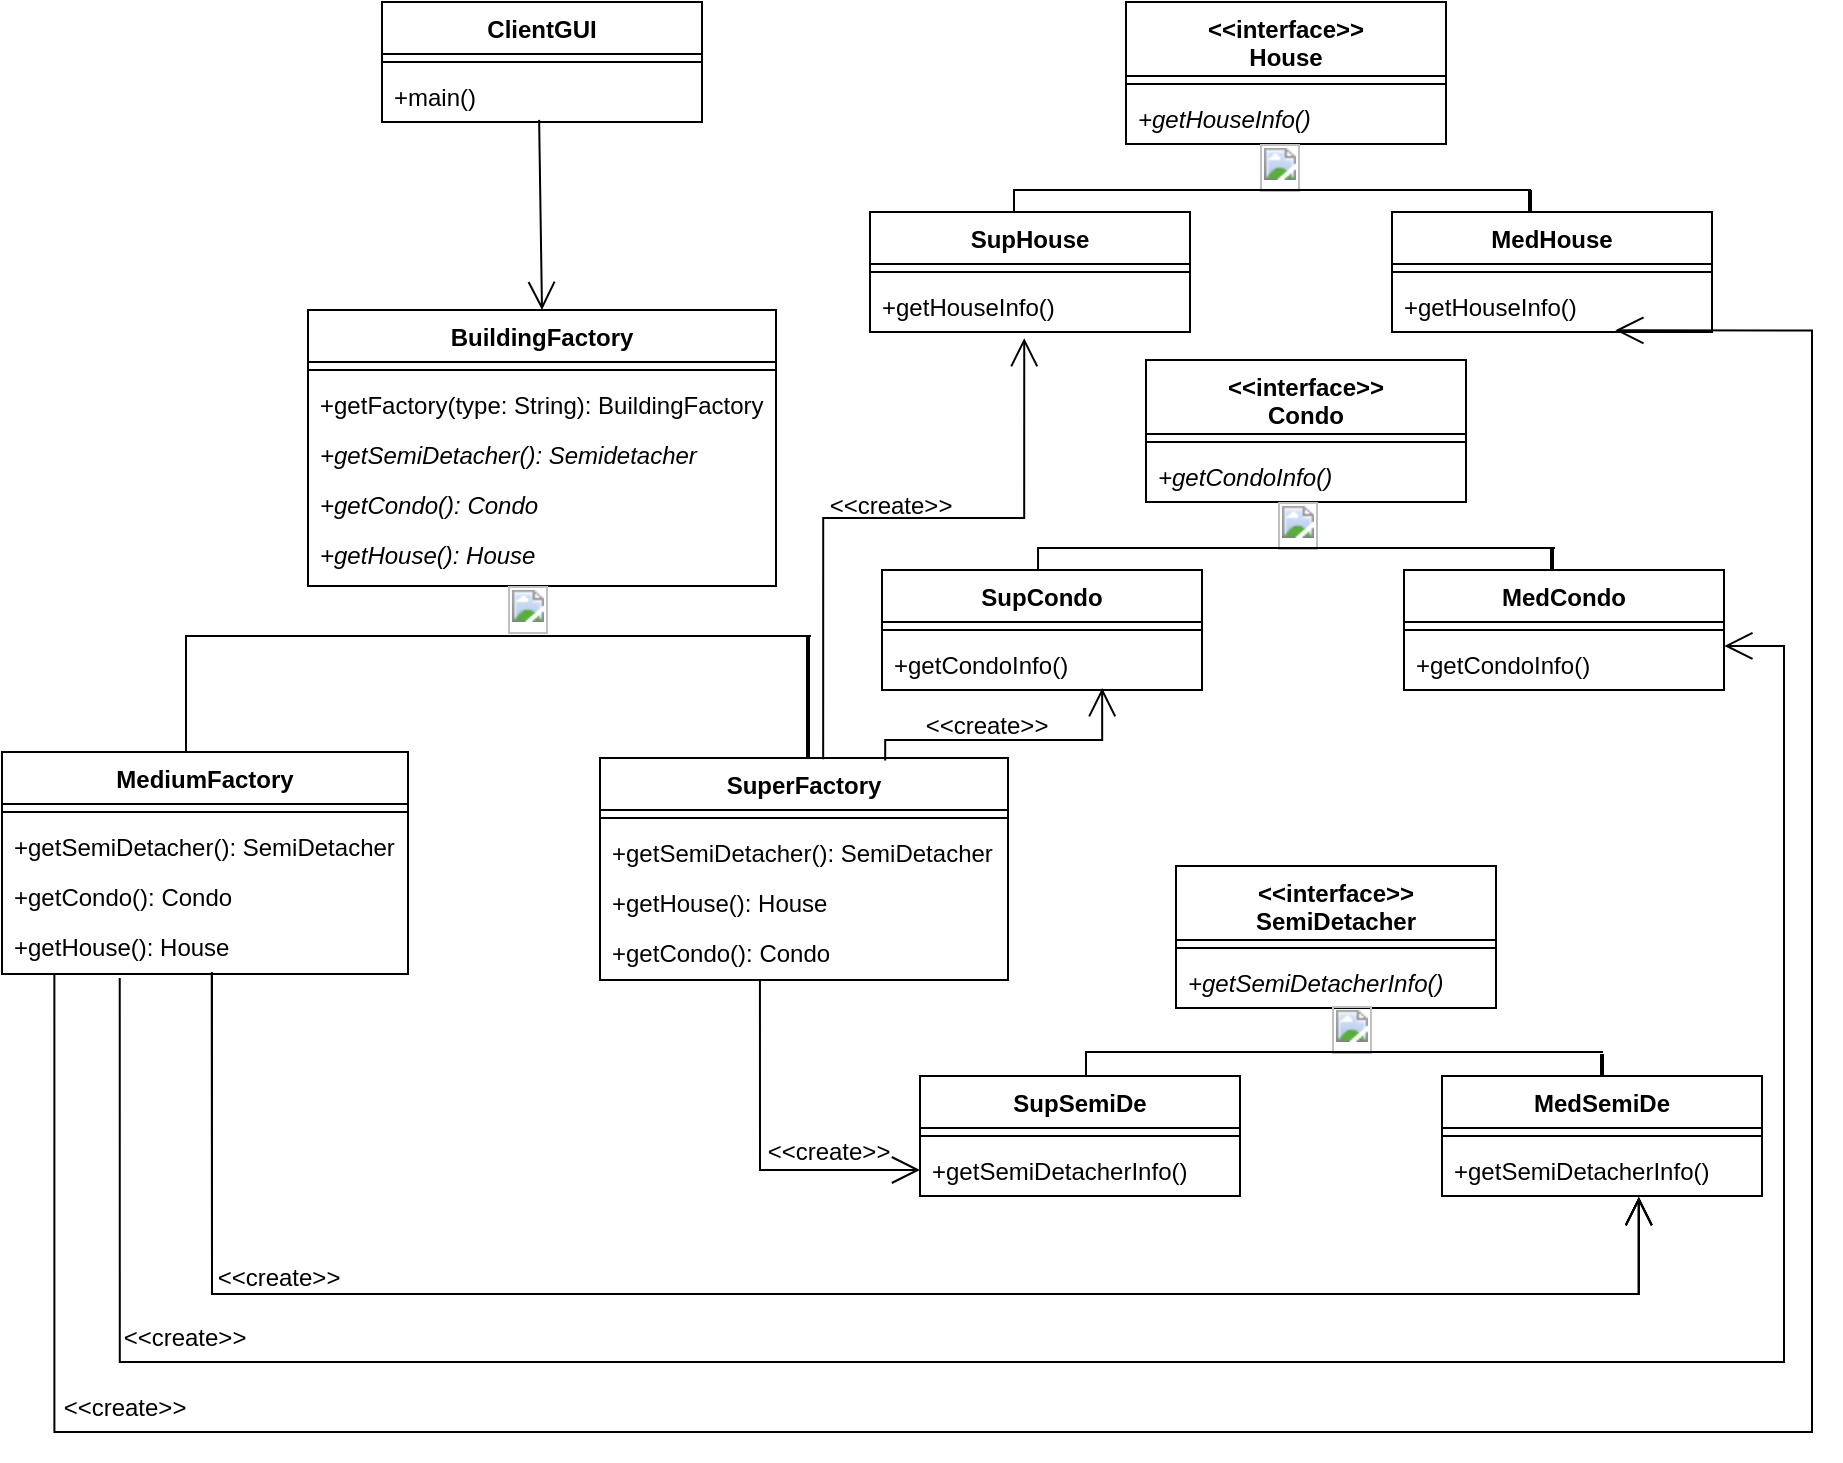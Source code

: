 <mxfile version="20.8.16" type="device"><diagram name="第 1 页" id="Q2gPuk-jfUSPkNPXcOuZ"><mxGraphModel dx="1985" dy="808" grid="0" gridSize="10" guides="1" tooltips="1" connect="1" arrows="1" fold="1" page="1" pageScale="1" pageWidth="827" pageHeight="1169" math="0" shadow="0"><root><mxCell id="0"/><mxCell id="1" parent="0"/><mxCell id="ykEdQRsoArwGlpLBBEc3-10" value="ClientGUI&#10;" style="swimlane;fontStyle=1;align=center;verticalAlign=top;childLayout=stackLayout;horizontal=1;startSize=26;horizontalStack=0;resizeParent=1;resizeParentMax=0;resizeLast=0;collapsible=1;marginBottom=0;" vertex="1" parent="1"><mxGeometry x="113" y="102" width="160" height="60" as="geometry"/></mxCell><mxCell id="ykEdQRsoArwGlpLBBEc3-12" value="" style="line;strokeWidth=1;fillColor=none;align=left;verticalAlign=middle;spacingTop=-1;spacingLeft=3;spacingRight=3;rotatable=0;labelPosition=right;points=[];portConstraint=eastwest;strokeColor=inherit;" vertex="1" parent="ykEdQRsoArwGlpLBBEc3-10"><mxGeometry y="26" width="160" height="8" as="geometry"/></mxCell><mxCell id="ykEdQRsoArwGlpLBBEc3-13" value="+main()" style="text;strokeColor=none;fillColor=none;align=left;verticalAlign=top;spacingLeft=4;spacingRight=4;overflow=hidden;rotatable=0;points=[[0,0.5],[1,0.5]];portConstraint=eastwest;" vertex="1" parent="ykEdQRsoArwGlpLBBEc3-10"><mxGeometry y="34" width="160" height="26" as="geometry"/></mxCell><mxCell id="ykEdQRsoArwGlpLBBEc3-14" value="BuildingFactory" style="swimlane;fontStyle=1;align=center;verticalAlign=top;childLayout=stackLayout;horizontal=1;startSize=26;horizontalStack=0;resizeParent=1;resizeParentMax=0;resizeLast=0;collapsible=1;marginBottom=0;" vertex="1" parent="1"><mxGeometry x="76" y="256" width="234" height="138" as="geometry"/></mxCell><mxCell id="ykEdQRsoArwGlpLBBEc3-16" value="" style="line;strokeWidth=1;fillColor=none;align=left;verticalAlign=middle;spacingTop=-1;spacingLeft=3;spacingRight=3;rotatable=0;labelPosition=right;points=[];portConstraint=eastwest;strokeColor=inherit;" vertex="1" parent="ykEdQRsoArwGlpLBBEc3-14"><mxGeometry y="26" width="234" height="8" as="geometry"/></mxCell><mxCell id="ykEdQRsoArwGlpLBBEc3-17" value="+getFactory(type: String): BuildingFactory" style="text;strokeColor=none;fillColor=none;align=left;verticalAlign=top;spacingLeft=4;spacingRight=4;overflow=hidden;rotatable=0;points=[[0,0.5],[1,0.5]];portConstraint=eastwest;" vertex="1" parent="ykEdQRsoArwGlpLBBEc3-14"><mxGeometry y="34" width="234" height="25" as="geometry"/></mxCell><mxCell id="ykEdQRsoArwGlpLBBEc3-26" value="+getSemiDetacher(): Semidetacher" style="text;strokeColor=none;fillColor=none;align=left;verticalAlign=top;spacingLeft=4;spacingRight=4;overflow=hidden;rotatable=0;points=[[0,0.5],[1,0.5]];portConstraint=eastwest;fontStyle=2" vertex="1" parent="ykEdQRsoArwGlpLBBEc3-14"><mxGeometry y="59" width="234" height="25" as="geometry"/></mxCell><mxCell id="ykEdQRsoArwGlpLBBEc3-25" value="+getCondo(): Condo" style="text;strokeColor=none;fillColor=none;align=left;verticalAlign=top;spacingLeft=4;spacingRight=4;overflow=hidden;rotatable=0;points=[[0,0.5],[1,0.5]];portConstraint=eastwest;fontStyle=2" vertex="1" parent="ykEdQRsoArwGlpLBBEc3-14"><mxGeometry y="84" width="234" height="25" as="geometry"/></mxCell><mxCell id="ykEdQRsoArwGlpLBBEc3-23" value="+getHouse(): House" style="text;strokeColor=none;fillColor=none;align=left;verticalAlign=top;spacingLeft=4;spacingRight=4;overflow=hidden;rotatable=0;points=[[0,0.5],[1,0.5]];portConstraint=eastwest;fontStyle=2" vertex="1" parent="ykEdQRsoArwGlpLBBEc3-14"><mxGeometry y="109" width="234" height="29" as="geometry"/></mxCell><mxCell id="ykEdQRsoArwGlpLBBEc3-19" value="&lt;&lt;interface&gt;&gt;&#10;House" style="swimlane;fontStyle=1;align=center;verticalAlign=top;childLayout=stackLayout;horizontal=1;startSize=37;horizontalStack=0;resizeParent=1;resizeParentMax=0;resizeLast=0;collapsible=1;marginBottom=0;" vertex="1" parent="1"><mxGeometry x="485" y="102" width="160" height="71" as="geometry"/></mxCell><mxCell id="ykEdQRsoArwGlpLBBEc3-21" value="" style="line;strokeWidth=1;fillColor=none;align=left;verticalAlign=middle;spacingTop=-1;spacingLeft=3;spacingRight=3;rotatable=0;labelPosition=right;points=[];portConstraint=eastwest;strokeColor=inherit;" vertex="1" parent="ykEdQRsoArwGlpLBBEc3-19"><mxGeometry y="37" width="160" height="8" as="geometry"/></mxCell><mxCell id="ykEdQRsoArwGlpLBBEc3-22" value="+getHouseInfo()" style="text;strokeColor=none;fillColor=none;align=left;verticalAlign=top;spacingLeft=4;spacingRight=4;overflow=hidden;rotatable=0;points=[[0,0.5],[1,0.5]];portConstraint=eastwest;fontStyle=2" vertex="1" parent="ykEdQRsoArwGlpLBBEc3-19"><mxGeometry y="45" width="160" height="26" as="geometry"/></mxCell><mxCell id="ykEdQRsoArwGlpLBBEc3-30" value="MediumFactory" style="swimlane;fontStyle=1;align=center;verticalAlign=top;childLayout=stackLayout;horizontal=1;startSize=26;horizontalStack=0;resizeParent=1;resizeParentMax=0;resizeLast=0;collapsible=1;marginBottom=0;" vertex="1" parent="1"><mxGeometry x="-77" y="477" width="203" height="111" as="geometry"/></mxCell><mxCell id="ykEdQRsoArwGlpLBBEc3-31" value="" style="line;strokeWidth=1;fillColor=none;align=left;verticalAlign=middle;spacingTop=-1;spacingLeft=3;spacingRight=3;rotatable=0;labelPosition=right;points=[];portConstraint=eastwest;strokeColor=inherit;" vertex="1" parent="ykEdQRsoArwGlpLBBEc3-30"><mxGeometry y="26" width="203" height="8" as="geometry"/></mxCell><mxCell id="ykEdQRsoArwGlpLBBEc3-32" value="+getSemiDetacher(): SemiDetacher" style="text;strokeColor=none;fillColor=none;align=left;verticalAlign=top;spacingLeft=4;spacingRight=4;overflow=hidden;rotatable=0;points=[[0,0.5],[1,0.5]];portConstraint=eastwest;" vertex="1" parent="ykEdQRsoArwGlpLBBEc3-30"><mxGeometry y="34" width="203" height="25" as="geometry"/></mxCell><mxCell id="ykEdQRsoArwGlpLBBEc3-35" value="+getCondo(): Condo" style="text;strokeColor=none;fillColor=none;align=left;verticalAlign=top;spacingLeft=4;spacingRight=4;overflow=hidden;rotatable=0;points=[[0,0.5],[1,0.5]];portConstraint=eastwest;" vertex="1" parent="ykEdQRsoArwGlpLBBEc3-30"><mxGeometry y="59" width="203" height="25" as="geometry"/></mxCell><mxCell id="ykEdQRsoArwGlpLBBEc3-33" value="+getHouse(): House" style="text;strokeColor=none;fillColor=none;align=left;verticalAlign=top;spacingLeft=4;spacingRight=4;overflow=hidden;rotatable=0;points=[[0,0.5],[1,0.5]];portConstraint=eastwest;" vertex="1" parent="ykEdQRsoArwGlpLBBEc3-30"><mxGeometry y="84" width="203" height="27" as="geometry"/></mxCell><mxCell id="ykEdQRsoArwGlpLBBEc3-37" value="SuperFactory" style="swimlane;fontStyle=1;align=center;verticalAlign=top;childLayout=stackLayout;horizontal=1;startSize=26;horizontalStack=0;resizeParent=1;resizeParentMax=0;resizeLast=0;collapsible=1;marginBottom=0;" vertex="1" parent="1"><mxGeometry x="222" y="480" width="204" height="111" as="geometry"/></mxCell><mxCell id="ykEdQRsoArwGlpLBBEc3-38" value="" style="line;strokeWidth=1;fillColor=none;align=left;verticalAlign=middle;spacingTop=-1;spacingLeft=3;spacingRight=3;rotatable=0;labelPosition=right;points=[];portConstraint=eastwest;strokeColor=inherit;" vertex="1" parent="ykEdQRsoArwGlpLBBEc3-37"><mxGeometry y="26" width="204" height="8" as="geometry"/></mxCell><mxCell id="ykEdQRsoArwGlpLBBEc3-39" value="+getSemiDetacher(): SemiDetacher" style="text;strokeColor=none;fillColor=none;align=left;verticalAlign=top;spacingLeft=4;spacingRight=4;overflow=hidden;rotatable=0;points=[[0,0.5],[1,0.5]];portConstraint=eastwest;" vertex="1" parent="ykEdQRsoArwGlpLBBEc3-37"><mxGeometry y="34" width="204" height="25" as="geometry"/></mxCell><mxCell id="ykEdQRsoArwGlpLBBEc3-40" value="+getHouse(): House" style="text;strokeColor=none;fillColor=none;align=left;verticalAlign=top;spacingLeft=4;spacingRight=4;overflow=hidden;rotatable=0;points=[[0,0.5],[1,0.5]];portConstraint=eastwest;" vertex="1" parent="ykEdQRsoArwGlpLBBEc3-37"><mxGeometry y="59" width="204" height="25" as="geometry"/></mxCell><mxCell id="ykEdQRsoArwGlpLBBEc3-36" value="+getCondo(): Condo" style="text;strokeColor=none;fillColor=none;align=left;verticalAlign=top;spacingLeft=4;spacingRight=4;overflow=hidden;rotatable=0;points=[[0,0.5],[1,0.5]];portConstraint=eastwest;" vertex="1" parent="ykEdQRsoArwGlpLBBEc3-37"><mxGeometry y="84" width="204" height="27" as="geometry"/></mxCell><mxCell id="ykEdQRsoArwGlpLBBEc3-41" value="SupHouse" style="swimlane;fontStyle=1;align=center;verticalAlign=top;childLayout=stackLayout;horizontal=1;startSize=26;horizontalStack=0;resizeParent=1;resizeParentMax=0;resizeLast=0;collapsible=1;marginBottom=0;" vertex="1" parent="1"><mxGeometry x="357" y="207" width="160" height="60" as="geometry"/></mxCell><mxCell id="ykEdQRsoArwGlpLBBEc3-43" value="" style="line;strokeWidth=1;fillColor=none;align=left;verticalAlign=middle;spacingTop=-1;spacingLeft=3;spacingRight=3;rotatable=0;labelPosition=right;points=[];portConstraint=eastwest;strokeColor=inherit;" vertex="1" parent="ykEdQRsoArwGlpLBBEc3-41"><mxGeometry y="26" width="160" height="8" as="geometry"/></mxCell><mxCell id="ykEdQRsoArwGlpLBBEc3-44" value="+getHouseInfo()" style="text;strokeColor=none;fillColor=none;align=left;verticalAlign=top;spacingLeft=4;spacingRight=4;overflow=hidden;rotatable=0;points=[[0,0.5],[1,0.5]];portConstraint=eastwest;" vertex="1" parent="ykEdQRsoArwGlpLBBEc3-41"><mxGeometry y="34" width="160" height="26" as="geometry"/></mxCell><mxCell id="ykEdQRsoArwGlpLBBEc3-45" value="MedHouse" style="swimlane;fontStyle=1;align=center;verticalAlign=top;childLayout=stackLayout;horizontal=1;startSize=26;horizontalStack=0;resizeParent=1;resizeParentMax=0;resizeLast=0;collapsible=1;marginBottom=0;" vertex="1" parent="1"><mxGeometry x="618" y="207" width="160" height="60" as="geometry"/></mxCell><mxCell id="ykEdQRsoArwGlpLBBEc3-46" value="" style="line;strokeWidth=1;fillColor=none;align=left;verticalAlign=middle;spacingTop=-1;spacingLeft=3;spacingRight=3;rotatable=0;labelPosition=right;points=[];portConstraint=eastwest;strokeColor=inherit;" vertex="1" parent="ykEdQRsoArwGlpLBBEc3-45"><mxGeometry y="26" width="160" height="8" as="geometry"/></mxCell><mxCell id="ykEdQRsoArwGlpLBBEc3-47" value="+getHouseInfo()" style="text;strokeColor=none;fillColor=none;align=left;verticalAlign=top;spacingLeft=4;spacingRight=4;overflow=hidden;rotatable=0;points=[[0,0.5],[1,0.5]];portConstraint=eastwest;" vertex="1" parent="ykEdQRsoArwGlpLBBEc3-45"><mxGeometry y="34" width="160" height="26" as="geometry"/></mxCell><mxCell id="ykEdQRsoArwGlpLBBEc3-48" value="MedCondo" style="swimlane;fontStyle=1;align=center;verticalAlign=top;childLayout=stackLayout;horizontal=1;startSize=26;horizontalStack=0;resizeParent=1;resizeParentMax=0;resizeLast=0;collapsible=1;marginBottom=0;" vertex="1" parent="1"><mxGeometry x="624" y="386" width="160" height="60" as="geometry"/></mxCell><mxCell id="ykEdQRsoArwGlpLBBEc3-49" value="" style="line;strokeWidth=1;fillColor=none;align=left;verticalAlign=middle;spacingTop=-1;spacingLeft=3;spacingRight=3;rotatable=0;labelPosition=right;points=[];portConstraint=eastwest;strokeColor=inherit;" vertex="1" parent="ykEdQRsoArwGlpLBBEc3-48"><mxGeometry y="26" width="160" height="8" as="geometry"/></mxCell><mxCell id="ykEdQRsoArwGlpLBBEc3-50" value="+getCondoInfo()" style="text;strokeColor=none;fillColor=none;align=left;verticalAlign=top;spacingLeft=4;spacingRight=4;overflow=hidden;rotatable=0;points=[[0,0.5],[1,0.5]];portConstraint=eastwest;" vertex="1" parent="ykEdQRsoArwGlpLBBEc3-48"><mxGeometry y="34" width="160" height="26" as="geometry"/></mxCell><mxCell id="ykEdQRsoArwGlpLBBEc3-51" value="&lt;&lt;interface&gt;&gt;&#10;Condo" style="swimlane;fontStyle=1;align=center;verticalAlign=top;childLayout=stackLayout;horizontal=1;startSize=37;horizontalStack=0;resizeParent=1;resizeParentMax=0;resizeLast=0;collapsible=1;marginBottom=0;" vertex="1" parent="1"><mxGeometry x="495" y="281" width="160" height="71" as="geometry"/></mxCell><mxCell id="ykEdQRsoArwGlpLBBEc3-52" value="" style="line;strokeWidth=1;fillColor=none;align=left;verticalAlign=middle;spacingTop=-1;spacingLeft=3;spacingRight=3;rotatable=0;labelPosition=right;points=[];portConstraint=eastwest;strokeColor=inherit;" vertex="1" parent="ykEdQRsoArwGlpLBBEc3-51"><mxGeometry y="37" width="160" height="8" as="geometry"/></mxCell><mxCell id="ykEdQRsoArwGlpLBBEc3-53" value="+getCondoInfo()" style="text;strokeColor=none;fillColor=none;align=left;verticalAlign=top;spacingLeft=4;spacingRight=4;overflow=hidden;rotatable=0;points=[[0,0.5],[1,0.5]];portConstraint=eastwest;fontStyle=2" vertex="1" parent="ykEdQRsoArwGlpLBBEc3-51"><mxGeometry y="45" width="160" height="26" as="geometry"/></mxCell><mxCell id="ykEdQRsoArwGlpLBBEc3-54" value="SupCondo" style="swimlane;fontStyle=1;align=center;verticalAlign=top;childLayout=stackLayout;horizontal=1;startSize=26;horizontalStack=0;resizeParent=1;resizeParentMax=0;resizeLast=0;collapsible=1;marginBottom=0;" vertex="1" parent="1"><mxGeometry x="363" y="386" width="160" height="60" as="geometry"/></mxCell><mxCell id="ykEdQRsoArwGlpLBBEc3-55" value="" style="line;strokeWidth=1;fillColor=none;align=left;verticalAlign=middle;spacingTop=-1;spacingLeft=3;spacingRight=3;rotatable=0;labelPosition=right;points=[];portConstraint=eastwest;strokeColor=inherit;" vertex="1" parent="ykEdQRsoArwGlpLBBEc3-54"><mxGeometry y="26" width="160" height="8" as="geometry"/></mxCell><mxCell id="ykEdQRsoArwGlpLBBEc3-56" value="+getCondoInfo()" style="text;strokeColor=none;fillColor=none;align=left;verticalAlign=top;spacingLeft=4;spacingRight=4;overflow=hidden;rotatable=0;points=[[0,0.5],[1,0.5]];portConstraint=eastwest;" vertex="1" parent="ykEdQRsoArwGlpLBBEc3-54"><mxGeometry y="34" width="160" height="26" as="geometry"/></mxCell><mxCell id="ykEdQRsoArwGlpLBBEc3-57" value="&lt;&lt;interface&gt;&gt;&#10;SemiDetacher" style="swimlane;fontStyle=1;align=center;verticalAlign=top;childLayout=stackLayout;horizontal=1;startSize=37;horizontalStack=0;resizeParent=1;resizeParentMax=0;resizeLast=0;collapsible=1;marginBottom=0;" vertex="1" parent="1"><mxGeometry x="510" y="534" width="160" height="71" as="geometry"/></mxCell><mxCell id="ykEdQRsoArwGlpLBBEc3-58" value="" style="line;strokeWidth=1;fillColor=none;align=left;verticalAlign=middle;spacingTop=-1;spacingLeft=3;spacingRight=3;rotatable=0;labelPosition=right;points=[];portConstraint=eastwest;strokeColor=inherit;" vertex="1" parent="ykEdQRsoArwGlpLBBEc3-57"><mxGeometry y="37" width="160" height="8" as="geometry"/></mxCell><mxCell id="ykEdQRsoArwGlpLBBEc3-59" value="+getSemiDetacherInfo()" style="text;strokeColor=none;fillColor=none;align=left;verticalAlign=top;spacingLeft=4;spacingRight=4;overflow=hidden;rotatable=0;points=[[0,0.5],[1,0.5]];portConstraint=eastwest;fontStyle=2" vertex="1" parent="ykEdQRsoArwGlpLBBEc3-57"><mxGeometry y="45" width="160" height="26" as="geometry"/></mxCell><mxCell id="ykEdQRsoArwGlpLBBEc3-60" value="SupSemiDe" style="swimlane;fontStyle=1;align=center;verticalAlign=top;childLayout=stackLayout;horizontal=1;startSize=26;horizontalStack=0;resizeParent=1;resizeParentMax=0;resizeLast=0;collapsible=1;marginBottom=0;" vertex="1" parent="1"><mxGeometry x="382" y="639" width="160" height="60" as="geometry"/></mxCell><mxCell id="ykEdQRsoArwGlpLBBEc3-61" value="" style="line;strokeWidth=1;fillColor=none;align=left;verticalAlign=middle;spacingTop=-1;spacingLeft=3;spacingRight=3;rotatable=0;labelPosition=right;points=[];portConstraint=eastwest;strokeColor=inherit;" vertex="1" parent="ykEdQRsoArwGlpLBBEc3-60"><mxGeometry y="26" width="160" height="8" as="geometry"/></mxCell><mxCell id="ykEdQRsoArwGlpLBBEc3-62" value="+getSemiDetacherInfo()" style="text;strokeColor=none;fillColor=none;align=left;verticalAlign=top;spacingLeft=4;spacingRight=4;overflow=hidden;rotatable=0;points=[[0,0.5],[1,0.5]];portConstraint=eastwest;" vertex="1" parent="ykEdQRsoArwGlpLBBEc3-60"><mxGeometry y="34" width="160" height="26" as="geometry"/></mxCell><mxCell id="ykEdQRsoArwGlpLBBEc3-63" value="MedSemiDe" style="swimlane;fontStyle=1;align=center;verticalAlign=top;childLayout=stackLayout;horizontal=1;startSize=26;horizontalStack=0;resizeParent=1;resizeParentMax=0;resizeLast=0;collapsible=1;marginBottom=0;" vertex="1" parent="1"><mxGeometry x="643" y="639" width="160" height="60" as="geometry"/></mxCell><mxCell id="ykEdQRsoArwGlpLBBEc3-64" value="" style="line;strokeWidth=1;fillColor=none;align=left;verticalAlign=middle;spacingTop=-1;spacingLeft=3;spacingRight=3;rotatable=0;labelPosition=right;points=[];portConstraint=eastwest;strokeColor=inherit;" vertex="1" parent="ykEdQRsoArwGlpLBBEc3-63"><mxGeometry y="26" width="160" height="8" as="geometry"/></mxCell><mxCell id="ykEdQRsoArwGlpLBBEc3-65" value="+getSemiDetacherInfo()" style="text;strokeColor=none;fillColor=none;align=left;verticalAlign=top;spacingLeft=4;spacingRight=4;overflow=hidden;rotatable=0;points=[[0,0.5],[1,0.5]];portConstraint=eastwest;" vertex="1" parent="ykEdQRsoArwGlpLBBEc3-63"><mxGeometry y="34" width="160" height="26" as="geometry"/></mxCell><mxCell id="ykEdQRsoArwGlpLBBEc3-66" value="&lt;p class=&quot;MsoNormal&quot;&gt;&lt;span style=&quot;position:absolute;z-index:1;margin-left:0.0px;&#10;margin-top:0.0px;width:20.0px;height:24.0px;&quot;&gt;&lt;img src=&quot;file:///C:\Users\a\AppData\Local\Temp\ksohtml6096\wps2.png&quot; height=&quot;24&quot; width=&quot;20&quot;&gt;&lt;/span&gt;&lt;/p&gt;" style="text;whiteSpace=wrap;html=1;" vertex="1" parent="1"><mxGeometry x="550" y="154" width="22.03" height="34" as="geometry"/></mxCell><mxCell id="ykEdQRsoArwGlpLBBEc3-68" value="" style="shape=partialRectangle;whiteSpace=wrap;html=1;bottom=0;right=0;fillColor=none;" vertex="1" parent="1"><mxGeometry x="429" y="196" width="258" height="11" as="geometry"/></mxCell><mxCell id="ykEdQRsoArwGlpLBBEc3-72" value="" style="line;strokeWidth=2;direction=south;html=1;" vertex="1" parent="1"><mxGeometry x="682" y="196" width="10" height="11" as="geometry"/></mxCell><mxCell id="ykEdQRsoArwGlpLBBEc3-80" value="&lt;p class=&quot;MsoNormal&quot;&gt;&lt;span style=&quot;position:absolute;z-index:1;margin-left:0.0px;&#10;margin-top:0.0px;width:20.0px;height:24.0px;&quot;&gt;&lt;img src=&quot;file:///C:\Users\a\AppData\Local\Temp\ksohtml6096\wps2.png&quot; height=&quot;24&quot; width=&quot;20&quot;&gt;&lt;/span&gt;&lt;/p&gt;" style="text;whiteSpace=wrap;html=1;" vertex="1" parent="1"><mxGeometry x="559" y="333" width="22.03" height="34" as="geometry"/></mxCell><mxCell id="ykEdQRsoArwGlpLBBEc3-81" value="" style="shape=partialRectangle;whiteSpace=wrap;html=1;bottom=0;right=0;fillColor=none;" vertex="1" parent="1"><mxGeometry x="441.02" y="375" width="258" height="11" as="geometry"/></mxCell><mxCell id="ykEdQRsoArwGlpLBBEc3-82" value="&lt;p class=&quot;MsoNormal&quot;&gt;&lt;span style=&quot;position:absolute;z-index:1;margin-left:0.0px;&#10;margin-top:0.0px;width:20.0px;height:24.0px;&quot;&gt;&lt;img src=&quot;file:///C:\Users\a\AppData\Local\Temp\ksohtml6096\wps2.png&quot; height=&quot;24&quot; width=&quot;20&quot;&gt;&lt;/span&gt;&lt;/p&gt;" style="text;whiteSpace=wrap;html=1;" vertex="1" parent="1"><mxGeometry x="586" y="585" width="22.03" height="34" as="geometry"/></mxCell><mxCell id="ykEdQRsoArwGlpLBBEc3-83" value="" style="shape=partialRectangle;whiteSpace=wrap;html=1;bottom=0;right=0;fillColor=none;" vertex="1" parent="1"><mxGeometry x="465" y="627" width="258" height="11" as="geometry"/></mxCell><mxCell id="ykEdQRsoArwGlpLBBEc3-84" value="" style="line;strokeWidth=2;direction=south;html=1;" vertex="1" parent="1"><mxGeometry x="693" y="375" width="10" height="11" as="geometry"/></mxCell><mxCell id="ykEdQRsoArwGlpLBBEc3-85" value="" style="line;strokeWidth=2;direction=south;html=1;" vertex="1" parent="1"><mxGeometry x="718" y="628" width="10" height="11" as="geometry"/></mxCell><mxCell id="ykEdQRsoArwGlpLBBEc3-86" value="" style="endArrow=open;endFill=1;endSize=12;html=1;rounded=0;exitX=0.491;exitY=0.959;exitDx=0;exitDy=0;exitPerimeter=0;entryX=0.5;entryY=0;entryDx=0;entryDy=0;" edge="1" parent="1" source="ykEdQRsoArwGlpLBBEc3-13" target="ykEdQRsoArwGlpLBBEc3-14"><mxGeometry width="160" relative="1" as="geometry"><mxPoint x="329" y="370" as="sourcePoint"/><mxPoint x="489" y="370" as="targetPoint"/></mxGeometry></mxCell><mxCell id="ykEdQRsoArwGlpLBBEc3-87" value="&lt;p class=&quot;MsoNormal&quot;&gt;&lt;span style=&quot;position:absolute;z-index:1;margin-left:0.0px;&#10;margin-top:0.0px;width:20.0px;height:24.0px;&quot;&gt;&lt;img src=&quot;file:///C:\Users\a\AppData\Local\Temp\ksohtml6096\wps2.png&quot; height=&quot;24&quot; width=&quot;20&quot;&gt;&lt;/span&gt;&lt;/p&gt;" style="text;whiteSpace=wrap;html=1;" vertex="1" parent="1"><mxGeometry x="174" y="375" width="22.03" height="34" as="geometry"/></mxCell><mxCell id="ykEdQRsoArwGlpLBBEc3-88" value="" style="shape=partialRectangle;whiteSpace=wrap;html=1;bottom=0;right=0;fillColor=none;" vertex="1" parent="1"><mxGeometry x="15" y="419" width="312" height="58" as="geometry"/></mxCell><mxCell id="ykEdQRsoArwGlpLBBEc3-90" value="" style="line;strokeWidth=2;direction=south;html=1;" vertex="1" parent="1"><mxGeometry x="321" y="419" width="10" height="61" as="geometry"/></mxCell><mxCell id="ykEdQRsoArwGlpLBBEc3-91" value="" style="endArrow=open;endFill=1;endSize=12;html=1;rounded=0;entryX=0.615;entryY=1.019;entryDx=0;entryDy=0;entryPerimeter=0;exitX=0.517;exitY=0.973;exitDx=0;exitDy=0;exitPerimeter=0;edgeStyle=orthogonalEdgeStyle;" edge="1" parent="1" source="ykEdQRsoArwGlpLBBEc3-33" target="ykEdQRsoArwGlpLBBEc3-65"><mxGeometry width="160" relative="1" as="geometry"><mxPoint x="339" y="448" as="sourcePoint"/><mxPoint x="499" y="448" as="targetPoint"/><Array as="points"><mxPoint x="28" y="748"/><mxPoint x="741" y="748"/></Array></mxGeometry></mxCell><mxCell id="ykEdQRsoArwGlpLBBEc3-92" value="&amp;lt;&amp;lt;create&amp;gt;&amp;gt;" style="text;html=1;align=center;verticalAlign=middle;resizable=0;points=[];autosize=1;strokeColor=none;fillColor=none;" vertex="1" parent="1"><mxGeometry x="21" y="727" width="79" height="26" as="geometry"/></mxCell><mxCell id="ykEdQRsoArwGlpLBBEc3-93" value="" style="endArrow=open;endFill=1;endSize=12;html=1;rounded=0;entryX=0.615;entryY=1.019;entryDx=0;entryDy=0;entryPerimeter=0;exitX=0.517;exitY=0.973;exitDx=0;exitDy=0;exitPerimeter=0;edgeStyle=orthogonalEdgeStyle;" edge="1" parent="1" source="ykEdQRsoArwGlpLBBEc3-33" target="ykEdQRsoArwGlpLBBEc3-65"><mxGeometry width="160" relative="1" as="geometry"><mxPoint x="27.951" y="587.271" as="sourcePoint"/><mxPoint x="741.4" y="699.494" as="targetPoint"/><Array as="points"><mxPoint x="28" y="748"/><mxPoint x="741" y="748"/></Array></mxGeometry></mxCell><mxCell id="ykEdQRsoArwGlpLBBEc3-94" value="" style="endArrow=open;endFill=1;endSize=12;html=1;rounded=0;entryX=0.615;entryY=1.019;entryDx=0;entryDy=0;entryPerimeter=0;exitX=0.517;exitY=0.973;exitDx=0;exitDy=0;exitPerimeter=0;edgeStyle=orthogonalEdgeStyle;" edge="1" parent="1" source="ykEdQRsoArwGlpLBBEc3-33" target="ykEdQRsoArwGlpLBBEc3-65"><mxGeometry width="160" relative="1" as="geometry"><mxPoint x="27.951" y="587.271" as="sourcePoint"/><mxPoint x="741.4" y="699.494" as="targetPoint"/><Array as="points"><mxPoint x="28" y="748"/><mxPoint x="741" y="748"/></Array></mxGeometry></mxCell><mxCell id="ykEdQRsoArwGlpLBBEc3-95" value="" style="endArrow=open;endFill=1;endSize=12;html=1;rounded=0;exitX=0.29;exitY=1.076;exitDx=0;exitDy=0;exitPerimeter=0;entryX=1.001;entryY=0.152;entryDx=0;entryDy=0;entryPerimeter=0;edgeStyle=orthogonalEdgeStyle;" edge="1" parent="1" source="ykEdQRsoArwGlpLBBEc3-33" target="ykEdQRsoArwGlpLBBEc3-50"><mxGeometry width="160" relative="1" as="geometry"><mxPoint x="239" y="448" as="sourcePoint"/><mxPoint x="399" y="448" as="targetPoint"/><Array as="points"><mxPoint x="-18" y="782"/><mxPoint x="814" y="782"/><mxPoint x="814" y="424"/></Array></mxGeometry></mxCell><mxCell id="ykEdQRsoArwGlpLBBEc3-97" value="" style="endArrow=open;endFill=1;endSize=12;html=1;rounded=0;exitX=0.129;exitY=1.014;exitDx=0;exitDy=0;exitPerimeter=0;entryX=0.698;entryY=0.968;entryDx=0;entryDy=0;entryPerimeter=0;edgeStyle=orthogonalEdgeStyle;" edge="1" parent="1" source="ykEdQRsoArwGlpLBBEc3-33" target="ykEdQRsoArwGlpLBBEc3-47"><mxGeometry width="160" relative="1" as="geometry"><mxPoint x="253" y="615" as="sourcePoint"/><mxPoint x="448" y="311" as="targetPoint"/><Array as="points"><mxPoint x="-51" y="817"/><mxPoint x="828" y="817"/><mxPoint x="828" y="266"/></Array></mxGeometry></mxCell><mxCell id="ykEdQRsoArwGlpLBBEc3-99" value="&amp;lt;&amp;lt;create&amp;gt;&amp;gt;" style="text;html=1;align=center;verticalAlign=middle;resizable=0;points=[];autosize=1;strokeColor=none;fillColor=none;" vertex="1" parent="1"><mxGeometry x="-26" y="757" width="79" height="26" as="geometry"/></mxCell><mxCell id="ykEdQRsoArwGlpLBBEc3-100" value="&amp;lt;&amp;lt;create&amp;gt;&amp;gt;" style="text;html=1;align=center;verticalAlign=middle;resizable=0;points=[];autosize=1;strokeColor=none;fillColor=none;" vertex="1" parent="1"><mxGeometry x="-56" y="792" width="79" height="26" as="geometry"/></mxCell><mxCell id="ykEdQRsoArwGlpLBBEc3-101" value="" style="endArrow=open;endFill=1;endSize=12;html=1;rounded=0;entryX=0;entryY=0.5;entryDx=0;entryDy=0;edgeStyle=orthogonalEdgeStyle;exitX=0.392;exitY=1.006;exitDx=0;exitDy=0;exitPerimeter=0;" edge="1" parent="1" source="ykEdQRsoArwGlpLBBEc3-36" target="ykEdQRsoArwGlpLBBEc3-62"><mxGeometry width="160" relative="1" as="geometry"><mxPoint x="320" y="336" as="sourcePoint"/><mxPoint x="480" y="336" as="targetPoint"/></mxGeometry></mxCell><mxCell id="ykEdQRsoArwGlpLBBEc3-104" value="" style="endArrow=open;endFill=1;endSize=12;html=1;rounded=0;exitX=0.699;exitY=0.011;exitDx=0;exitDy=0;exitPerimeter=0;entryX=0.688;entryY=0.964;entryDx=0;entryDy=0;entryPerimeter=0;edgeStyle=orthogonalEdgeStyle;" edge="1" parent="1" source="ykEdQRsoArwGlpLBBEc3-37" target="ykEdQRsoArwGlpLBBEc3-56"><mxGeometry width="160" relative="1" as="geometry"><mxPoint x="320" y="419" as="sourcePoint"/><mxPoint x="480" y="419" as="targetPoint"/><Array as="points"><mxPoint x="365" y="471"/><mxPoint x="473" y="471"/></Array></mxGeometry></mxCell><mxCell id="ykEdQRsoArwGlpLBBEc3-105" value="" style="endArrow=open;endFill=1;endSize=12;html=1;rounded=0;exitX=0.547;exitY=0.006;exitDx=0;exitDy=0;exitPerimeter=0;entryX=0.482;entryY=1.118;entryDx=0;entryDy=0;entryPerimeter=0;edgeStyle=orthogonalEdgeStyle;" edge="1" parent="1" source="ykEdQRsoArwGlpLBBEc3-37" target="ykEdQRsoArwGlpLBBEc3-44"><mxGeometry width="160" relative="1" as="geometry"><mxPoint x="320" y="419" as="sourcePoint"/><mxPoint x="480" y="419" as="targetPoint"/><Array as="points"><mxPoint x="334" y="360"/><mxPoint x="434" y="360"/></Array></mxGeometry></mxCell><mxCell id="ykEdQRsoArwGlpLBBEc3-106" value="&amp;lt;&amp;lt;create&amp;gt;&amp;gt;" style="text;html=1;align=center;verticalAlign=middle;resizable=0;points=[];autosize=1;strokeColor=none;fillColor=none;" vertex="1" parent="1"><mxGeometry x="296" y="664" width="79" height="26" as="geometry"/></mxCell><mxCell id="ykEdQRsoArwGlpLBBEc3-108" value="&amp;lt;&amp;lt;create&amp;gt;&amp;gt;" style="text;html=1;align=center;verticalAlign=middle;resizable=0;points=[];autosize=1;strokeColor=none;fillColor=none;" vertex="1" parent="1"><mxGeometry x="375" y="451" width="79" height="26" as="geometry"/></mxCell><mxCell id="ykEdQRsoArwGlpLBBEc3-110" value="&amp;lt;&amp;lt;create&amp;gt;&amp;gt;" style="text;html=1;align=center;verticalAlign=middle;resizable=0;points=[];autosize=1;strokeColor=none;fillColor=none;" vertex="1" parent="1"><mxGeometry x="327" y="341" width="79" height="26" as="geometry"/></mxCell></root></mxGraphModel></diagram></mxfile>